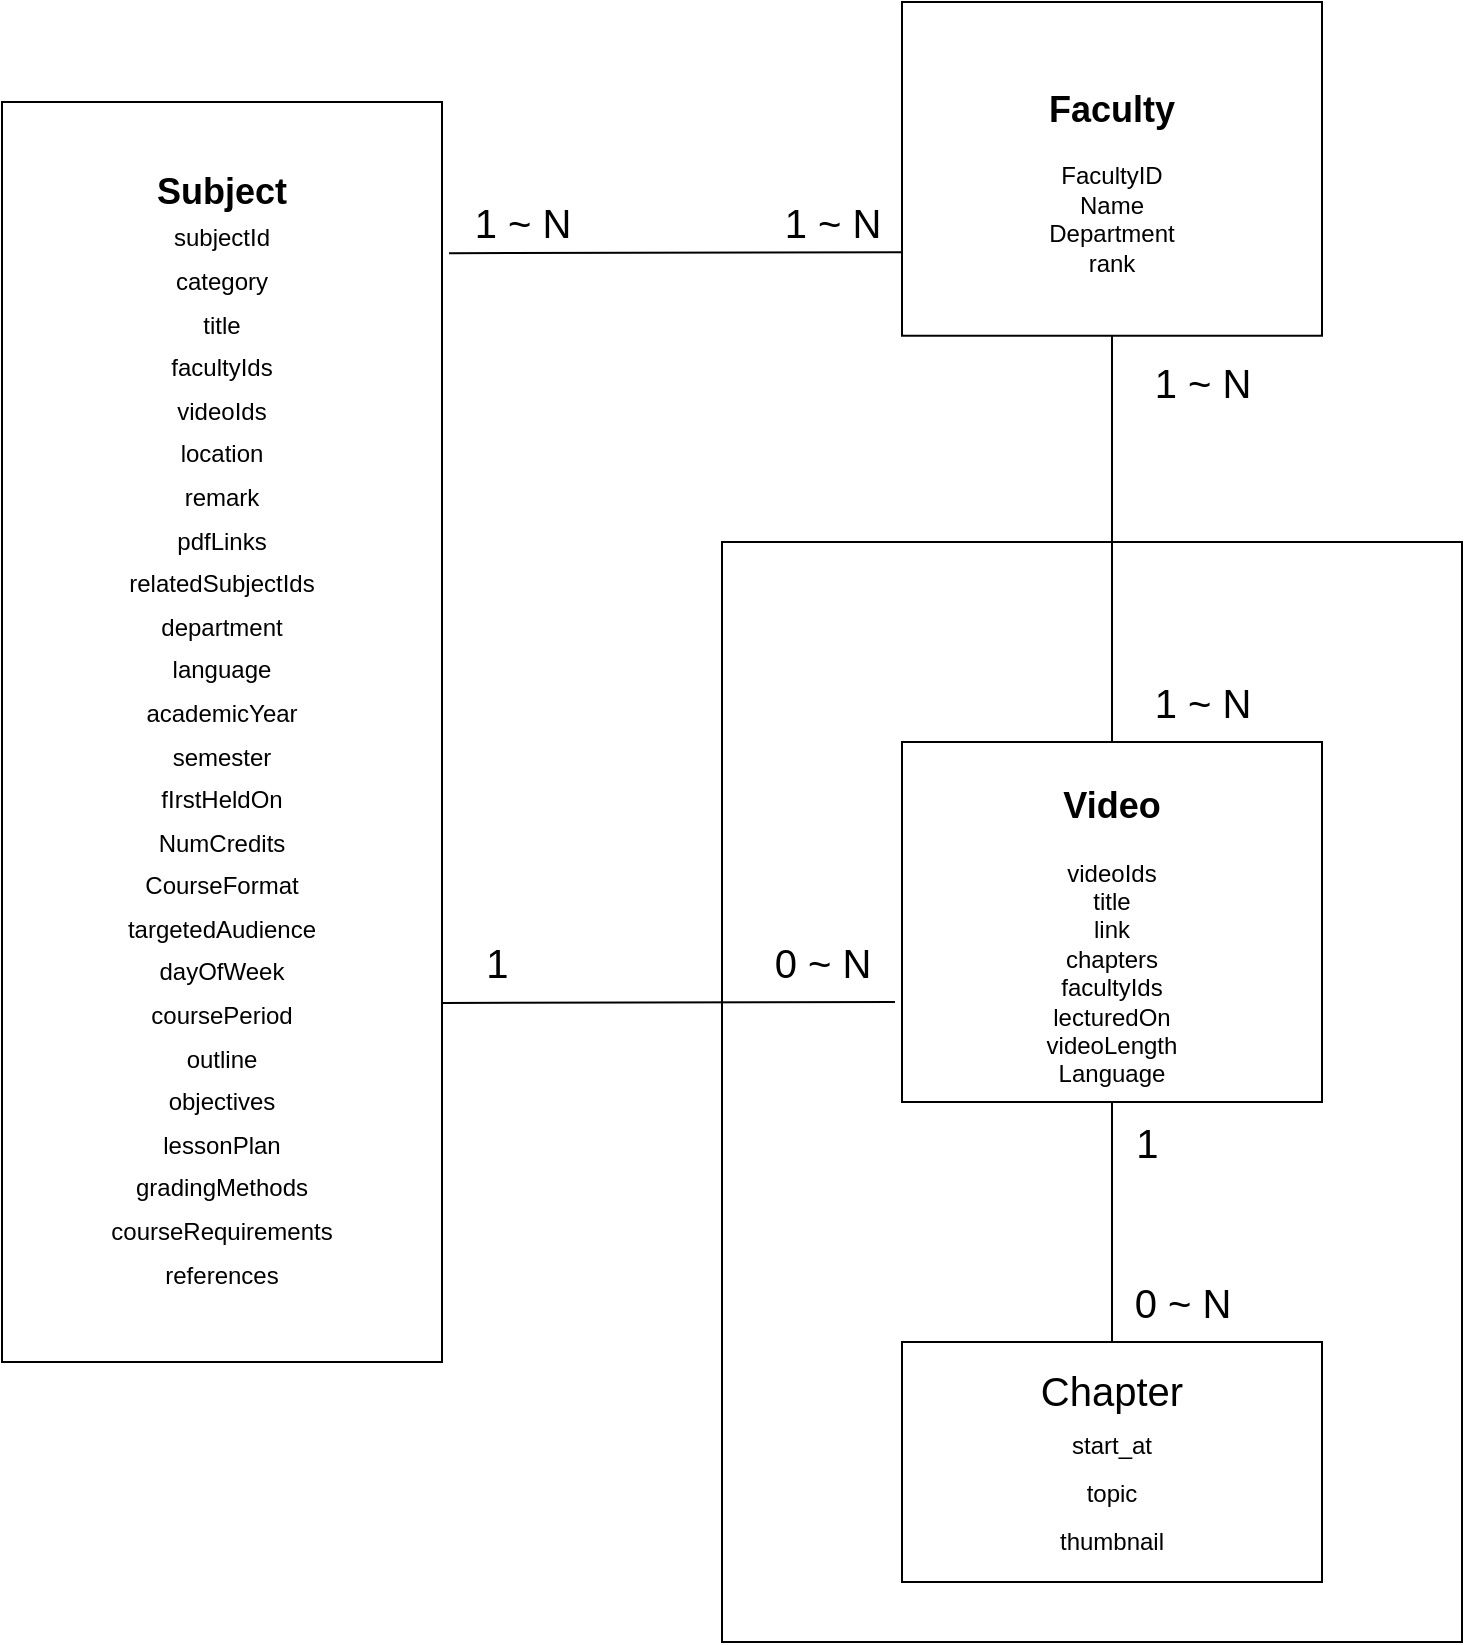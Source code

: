 <mxfile>
    <diagram id="gw_YyWC30Bf1qDra17CP" name="Page-1">
        <mxGraphModel dx="2593" dy="1016" grid="1" gridSize="10" guides="1" tooltips="1" connect="1" arrows="1" fold="1" page="1" pageScale="1" pageWidth="850" pageHeight="1100" math="0" shadow="0">
            <root>
                <mxCell id="0"/>
                <mxCell id="1" parent="0"/>
                <mxCell id="19" value="" style="whiteSpace=wrap;html=1;fontSize=12;strokeWidth=1;" vertex="1" parent="1">
                    <mxGeometry x="400" y="340" width="370" height="550" as="geometry"/>
                </mxCell>
                <mxCell id="2" value="&lt;h2&gt;Subject&lt;div&gt;&lt;span style=&quot;font-size: 12px ; font-weight: 400&quot;&gt;subjectId&lt;/span&gt;&lt;/div&gt;&lt;div&gt;&lt;span style=&quot;font-size: 12px ; font-weight: 400&quot;&gt;category&lt;/span&gt;&lt;/div&gt;&lt;div&gt;&lt;span style=&quot;font-size: 12px ; font-weight: 400&quot;&gt;title&lt;/span&gt;&lt;/div&gt;&lt;div&gt;&lt;span style=&quot;font-size: 12px ; font-weight: 400&quot;&gt;facultyIds&lt;/span&gt;&lt;/div&gt;&lt;div&gt;&lt;span style=&quot;font-size: 12px ; font-weight: 400&quot;&gt;videoIds&lt;/span&gt;&lt;/div&gt;&lt;div&gt;&lt;span style=&quot;font-size: 12px ; font-weight: 400&quot;&gt;location&lt;/span&gt;&lt;/div&gt;&lt;div&gt;&lt;span style=&quot;font-size: 12px ; font-weight: 400&quot;&gt;remark&lt;/span&gt;&lt;/div&gt;&lt;div&gt;&lt;span style=&quot;font-size: 12px ; font-weight: 400&quot;&gt;pdfLinks&lt;/span&gt;&lt;/div&gt;&lt;div&gt;&lt;span style=&quot;font-size: 12px ; font-weight: 400&quot;&gt;relatedSubjectIds&lt;/span&gt;&lt;/div&gt;&lt;div&gt;&lt;span style=&quot;font-size: 12px ; font-weight: 400&quot;&gt;department&lt;/span&gt;&lt;/div&gt;&lt;div&gt;&lt;span style=&quot;font-size: 12px ; font-weight: 400&quot;&gt;language&lt;/span&gt;&lt;/div&gt;&lt;div&gt;&lt;span style=&quot;font-size: 12px ; font-weight: 400&quot;&gt;academicYear&lt;/span&gt;&lt;/div&gt;&lt;div&gt;&lt;span style=&quot;font-size: 12px ; font-weight: 400&quot;&gt;semester&lt;/span&gt;&lt;/div&gt;&lt;div&gt;&lt;span style=&quot;font-size: 12px ; font-weight: 400&quot;&gt;fIrstHeldOn&lt;/span&gt;&lt;/div&gt;&lt;div&gt;&lt;span style=&quot;font-size: 12px ; font-weight: 400&quot;&gt;NumCredits&lt;/span&gt;&lt;/div&gt;&lt;div&gt;&lt;span style=&quot;font-size: 12px ; font-weight: 400&quot;&gt;CourseFormat&lt;/span&gt;&lt;/div&gt;&lt;div&gt;&lt;span style=&quot;font-size: 12px ; font-weight: 400&quot;&gt;targetedAudience&lt;/span&gt;&lt;/div&gt;&lt;div&gt;&lt;span style=&quot;font-size: 12px ; font-weight: 400&quot;&gt;dayOfWeek&lt;/span&gt;&lt;/div&gt;&lt;div&gt;&lt;span style=&quot;font-size: 12px ; font-weight: 400&quot;&gt;coursePeriod&lt;/span&gt;&lt;/div&gt;&lt;div&gt;&lt;span style=&quot;font-size: 12px ; font-weight: 400&quot;&gt;outline&lt;/span&gt;&lt;/div&gt;&lt;div&gt;&lt;span style=&quot;font-size: 12px ; font-weight: 400&quot;&gt;objectives&lt;/span&gt;&lt;/div&gt;&lt;div&gt;&lt;span style=&quot;font-size: 12px ; font-weight: 400&quot;&gt;lessonPlan&lt;/span&gt;&lt;/div&gt;&lt;div&gt;&lt;span style=&quot;font-size: 12px ; font-weight: 400&quot;&gt;gradingMethods&lt;/span&gt;&lt;/div&gt;&lt;div&gt;&lt;span style=&quot;font-size: 12px ; font-weight: 400&quot;&gt;courseRequirements&lt;/span&gt;&lt;/div&gt;&lt;div&gt;&lt;span style=&quot;font-size: 12px ; font-weight: 400&quot;&gt;references&lt;/span&gt;&lt;/div&gt;&lt;/h2&gt;" style="rounded=0;whiteSpace=wrap;html=1;" vertex="1" parent="1">
                    <mxGeometry x="40" y="120" width="220" height="630" as="geometry"/>
                </mxCell>
                <mxCell id="18" style="edgeStyle=none;html=1;exitX=0.5;exitY=1;exitDx=0;exitDy=0;entryX=0.5;entryY=0;entryDx=0;entryDy=0;fontSize=12;startArrow=none;startFill=0;endArrow=none;endFill=0;" edge="1" parent="1" source="3" target="4">
                    <mxGeometry relative="1" as="geometry"/>
                </mxCell>
                <mxCell id="21" style="edgeStyle=none;html=1;exitX=0;exitY=0.75;exitDx=0;exitDy=0;entryX=1.016;entryY=0.12;entryDx=0;entryDy=0;entryPerimeter=0;fontSize=12;startArrow=none;startFill=0;endArrow=none;endFill=0;" edge="1" parent="1" source="3" target="2">
                    <mxGeometry relative="1" as="geometry"/>
                </mxCell>
                <mxCell id="3" value="&lt;h2&gt;Faculty&lt;/h2&gt;&lt;div&gt;FacultyID&lt;/div&gt;&lt;div&gt;Name&lt;/div&gt;&lt;div&gt;Department&lt;/div&gt;&lt;div&gt;rank&lt;/div&gt;" style="rounded=0;whiteSpace=wrap;html=1;" vertex="1" parent="1">
                    <mxGeometry x="490" y="70" width="210" height="166.87" as="geometry"/>
                </mxCell>
                <mxCell id="17" style="edgeStyle=none;html=1;exitX=0.5;exitY=1;exitDx=0;exitDy=0;entryX=0.5;entryY=0;entryDx=0;entryDy=0;fontSize=12;startArrow=none;startFill=0;endArrow=none;endFill=0;" edge="1" parent="1" source="4" target="15">
                    <mxGeometry relative="1" as="geometry"/>
                </mxCell>
                <mxCell id="4" value="&lt;h2&gt;Video&lt;/h2&gt;videoIds&lt;br&gt;title&lt;br&gt;link&lt;br&gt;chapters&lt;br&gt;facultyIds&lt;br&gt;lecturedOn&lt;br&gt;videoLength&lt;br&gt;Language" style="rounded=0;whiteSpace=wrap;html=1;" vertex="1" parent="1">
                    <mxGeometry x="490" y="440" width="210" height="180" as="geometry"/>
                </mxCell>
                <mxCell id="10" value="&lt;font style=&quot;font-size: 20px&quot;&gt;1 ~ N&lt;/font&gt;" style="text;html=1;align=center;verticalAlign=middle;resizable=0;points=[];autosize=1;strokeColor=none;fillColor=none;strokeWidth=5;" vertex="1" parent="1">
                    <mxGeometry x="270" y="170" width="60" height="20" as="geometry"/>
                </mxCell>
                <mxCell id="11" value="&lt;font style=&quot;font-size: 20px&quot;&gt;1 ~ N&lt;/font&gt;" style="text;html=1;align=center;verticalAlign=middle;resizable=0;points=[];autosize=1;strokeColor=none;fillColor=none;" vertex="1" parent="1">
                    <mxGeometry x="425" y="170" width="60" height="20" as="geometry"/>
                </mxCell>
                <mxCell id="13" value="&lt;font style=&quot;font-size: 20px&quot;&gt;1&amp;nbsp;&lt;/font&gt;" style="text;html=1;align=center;verticalAlign=middle;resizable=0;points=[];autosize=1;strokeColor=none;fillColor=none;strokeWidth=5;" vertex="1" parent="1">
                    <mxGeometry x="275" y="540" width="30" height="20" as="geometry"/>
                </mxCell>
                <mxCell id="14" value="&lt;font style=&quot;font-size: 20px&quot;&gt;0 ~ N&lt;/font&gt;" style="text;html=1;align=center;verticalAlign=middle;resizable=0;points=[];autosize=1;strokeColor=none;fillColor=none;strokeWidth=5;" vertex="1" parent="1">
                    <mxGeometry x="420" y="540" width="60" height="20" as="geometry"/>
                </mxCell>
                <mxCell id="15" value="Chapter&lt;br style=&quot;font-size: 19px&quot;&gt;&lt;font style=&quot;font-size: 12px&quot;&gt;start_at&lt;br&gt;topic&lt;br&gt;thumbnail&lt;br&gt;&lt;/font&gt;" style="whiteSpace=wrap;html=1;fontSize=20;strokeWidth=1;" vertex="1" parent="1">
                    <mxGeometry x="490" y="740" width="210" height="120" as="geometry"/>
                </mxCell>
                <mxCell id="20" value="&lt;font style=&quot;font-size: 20px&quot;&gt;0 ~ N&lt;/font&gt;" style="text;html=1;align=center;verticalAlign=middle;resizable=0;points=[];autosize=1;strokeColor=none;fillColor=none;strokeWidth=5;" vertex="1" parent="1">
                    <mxGeometry x="600" y="710" width="60" height="20" as="geometry"/>
                </mxCell>
                <mxCell id="22" style="edgeStyle=none;html=1;exitX=0;exitY=0.75;exitDx=0;exitDy=0;entryX=1.016;entryY=0.12;entryDx=0;entryDy=0;entryPerimeter=0;fontSize=12;startArrow=none;startFill=0;endArrow=none;endFill=0;" edge="1" parent="1">
                    <mxGeometry relative="1" as="geometry">
                        <mxPoint x="486.48" y="570.002" as="sourcePoint"/>
                        <mxPoint x="260" y="570.45" as="targetPoint"/>
                    </mxGeometry>
                </mxCell>
                <mxCell id="23" value="&lt;font style=&quot;font-size: 20px&quot;&gt;1&amp;nbsp;&lt;/font&gt;" style="text;html=1;align=center;verticalAlign=middle;resizable=0;points=[];autosize=1;strokeColor=none;fillColor=none;strokeWidth=5;" vertex="1" parent="1">
                    <mxGeometry x="600" y="630" width="30" height="20" as="geometry"/>
                </mxCell>
                <mxCell id="24" value="&lt;font style=&quot;font-size: 20px&quot;&gt;1 ~ N&lt;/font&gt;" style="text;html=1;align=center;verticalAlign=middle;resizable=0;points=[];autosize=1;strokeColor=none;fillColor=none;" vertex="1" parent="1">
                    <mxGeometry x="610" y="410" width="60" height="20" as="geometry"/>
                </mxCell>
                <mxCell id="25" value="&lt;font style=&quot;font-size: 20px&quot;&gt;1 ~ N&lt;/font&gt;" style="text;html=1;align=center;verticalAlign=middle;resizable=0;points=[];autosize=1;strokeColor=none;fillColor=none;" vertex="1" parent="1">
                    <mxGeometry x="610" y="250" width="60" height="20" as="geometry"/>
                </mxCell>
            </root>
        </mxGraphModel>
    </diagram>
</mxfile>